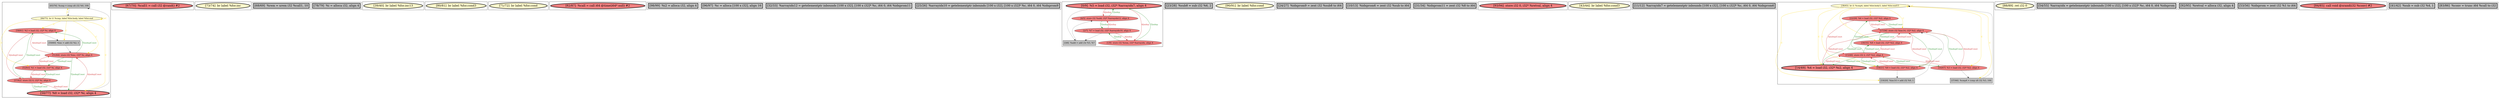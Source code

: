 
digraph G {





subgraph cluster27 {


node176 [fillcolor=grey,label="[65/76]  %cmp = icmp ult i32 %0, 100",shape=rectangle,style=filled ]
node171 [fillcolor=lightcoral,label="[51/64]  store i32 %inc, i32* %i, align 4",shape=ellipse,style=filled ]
node170 [fillcolor=lemonchiffon,label="[66/75]  br i1 %cmp, label %for.body, label %for.end",shape=ellipse,style=filled ]
node177 [fillcolor=lightcoral,label="[52/63]  %1 = load i32, i32* %i, align 4",shape=ellipse,style=filled ]
node172 [fillcolor=grey,label="[59/60]  %inc = add i32 %2, 1",shape=rectangle,style=filled ]
node173 [penwidth=3.0,fontsize=20,fillcolor=lightcoral,label="[50/77]  %0 = load i32, i32* %i, align 4",shape=ellipse,style=filled ]
node174 [fillcolor=lightcoral,label="[58/61]  %2 = load i32, i32* %i, align 4",shape=ellipse,style=filled ]
node175 [fillcolor=lightcoral,label="[57/62]  store i32 0, i32* %i, align 4",shape=ellipse,style=filled ]

node172->node171 [style=solid,color=black,label="",penwidth=0.5,fontcolor=black ]
node170->node177 [style=solid,color=gold,label="C",penwidth=1.0,fontcolor=gold ]
node177->node175 [style=solid,color=firebrick3,label="A|indep|Const",penwidth=1.0,fontcolor=firebrick3 ]
node171->node174 [style=solid,color=forestgreen,label="T|indep|Const",penwidth=1.0,fontcolor=forestgreen ]
node170->node173 [style=solid,color=gold,label="C",penwidth=1.0,fontcolor=gold ]
node175->node174 [style=solid,color=forestgreen,label="T|indep|Const",penwidth=1.0,fontcolor=forestgreen ]
node171->node177 [style=solid,color=forestgreen,label="T|indep|Const",penwidth=1.0,fontcolor=forestgreen ]
node174->node175 [style=solid,color=firebrick3,label="A|indep|Const",penwidth=1.0,fontcolor=firebrick3 ]
node170->node176 [style=solid,color=gold,label="C",penwidth=1.0,fontcolor=gold ]
node174->node171 [style=solid,color=firebrick3,label="A|indep|Const",penwidth=1.0,fontcolor=firebrick3 ]
node176->node170 [style=solid,color=black,label="",penwidth=0.5,fontcolor=black ]
node174->node172 [style=solid,color=black,label="",penwidth=0.5,fontcolor=black ]
node173->node171 [style=solid,color=firebrick3,label="A|indep|Const",penwidth=1.0,fontcolor=firebrick3 ]
node171->node173 [style=solid,color=forestgreen,label="T|indep|Const",penwidth=1.0,fontcolor=forestgreen ]
node170->node174 [style=solid,color=gold,label="C",penwidth=1.0,fontcolor=gold ]
node177->node171 [style=solid,color=firebrick3,label="A|indep|Const",penwidth=1.0,fontcolor=firebrick3 ]
node175->node177 [style=solid,color=forestgreen,label="T|indep|Const",penwidth=1.0,fontcolor=forestgreen ]
node173->node175 [style=solid,color=firebrick3,label="A|indep|Const",penwidth=1.0,fontcolor=firebrick3 ]
node170->node170 [style=solid,color=gold,label="C",penwidth=1.0,fontcolor=gold ]
node170->node172 [style=solid,color=gold,label="C",penwidth=1.0,fontcolor=gold ]
node173->node176 [style=solid,color=black,label="",penwidth=0.5,fontcolor=black ]
node175->node173 [style=solid,color=forestgreen,label="T|indep|Const",penwidth=1.0,fontcolor=forestgreen ]
node170->node171 [style=solid,color=gold,label="C",penwidth=1.0,fontcolor=gold ]


}

subgraph cluster28 {


node178 [penwidth=3.0,fontsize=20,fillcolor=lightcoral,label="[67/70]  %call1 = call i32 @rand() #2",shape=ellipse,style=filled ]



}

subgraph cluster26 {


node169 [penwidth=3.0,fontsize=20,fillcolor=lemonchiffon,label="[73/74]  br label %for.inc",shape=ellipse,style=filled ]



}

subgraph cluster29 {


node179 [penwidth=3.0,fontsize=20,fillcolor=grey,label="[68/69]  %rem = urem i32 %call1, 10",shape=rectangle,style=filled ]



}

subgraph cluster25 {


node168 [penwidth=3.0,fontsize=20,fillcolor=grey,label="[78/79]  %i = alloca i32, align 4",shape=rectangle,style=filled ]



}

subgraph cluster24 {


node167 [penwidth=3.0,fontsize=20,fillcolor=lemonchiffon,label="[39/40]  br label %for.inc13",shape=ellipse,style=filled ]



}

subgraph cluster22 {


node165 [penwidth=3.0,fontsize=20,fillcolor=lemonchiffon,label="[80/81]  br label %for.cond3",shape=ellipse,style=filled ]



}

subgraph cluster20 {


node163 [penwidth=3.0,fontsize=20,fillcolor=lemonchiffon,label="[71/72]  br label %for.cond",shape=ellipse,style=filled ]



}

subgraph cluster18 {


node161 [penwidth=3.0,fontsize=20,fillcolor=lightcoral,label="[82/87]  %call = call i64 @time(i64* null) #2",shape=ellipse,style=filled ]



}

subgraph cluster16 {


node159 [penwidth=3.0,fontsize=20,fillcolor=grey,label="[98/99]  %i2 = alloca i32, align 4",shape=rectangle,style=filled ]



}

subgraph cluster17 {


node160 [penwidth=3.0,fontsize=20,fillcolor=grey,label="[96/97]  %c = alloca [100 x i32], align 16",shape=rectangle,style=filled ]



}

subgraph cluster4 {


node138 [penwidth=3.0,fontsize=20,fillcolor=grey,label="[32/33]  %arrayidx12 = getelementptr inbounds [100 x i32], [100 x i32]* %c, i64 0, i64 %idxprom11",shape=rectangle,style=filled ]



}

subgraph cluster3 {


node137 [penwidth=3.0,fontsize=20,fillcolor=grey,label="[25/26]  %arrayidx10 = getelementptr inbounds [100 x i32], [100 x i32]* %c, i64 0, i64 %idxprom9",shape=rectangle,style=filled ]



}

subgraph cluster2 {


node135 [penwidth=3.0,fontsize=20,fillcolor=lightcoral,label="[0/9]  %5 = load i32, i32* %arrayidx7, align 4",shape=ellipse,style=filled ]
node134 [fillcolor=lightcoral,label="[4/5]  store i32 %add, i32* %arrayidx12, align 4",shape=ellipse,style=filled ]
node132 [fillcolor=grey,label="[3/6]  %add = add i32 %5, %7",shape=rectangle,style=filled ]
node136 [fillcolor=lightcoral,label="[1/8]  store i32 %rem, i32* %arrayidx, align 4",shape=ellipse,style=filled ]
node133 [fillcolor=lightcoral,label="[2/7]  %7 = load i32, i32* %arrayidx10, align 4",shape=ellipse,style=filled ]

node136->node133 [style=solid,color=forestgreen,label="T|indep",penwidth=1.0,fontcolor=forestgreen ]
node134->node133 [style=solid,color=forestgreen,label="T|indep",penwidth=1.0,fontcolor=forestgreen ]
node133->node134 [style=solid,color=firebrick3,label="A|indep",penwidth=1.0,fontcolor=firebrick3 ]
node132->node134 [style=solid,color=black,label="",penwidth=0.5,fontcolor=black ]
node135->node136 [style=solid,color=firebrick3,label="A|indep",penwidth=1.0,fontcolor=firebrick3 ]
node135->node132 [style=solid,color=black,label="",penwidth=0.5,fontcolor=black ]
node133->node132 [style=solid,color=black,label="",penwidth=0.5,fontcolor=black ]
node136->node135 [style=solid,color=forestgreen,label="T|indep",penwidth=1.0,fontcolor=forestgreen ]
node133->node136 [style=solid,color=firebrick3,label="A|indep",penwidth=1.0,fontcolor=firebrick3 ]
node135->node134 [style=solid,color=firebrick3,label="A|indep",penwidth=1.0,fontcolor=firebrick3 ]
node134->node135 [style=solid,color=forestgreen,label="T|indep",penwidth=1.0,fontcolor=forestgreen ]


}

subgraph cluster1 {


node131 [penwidth=3.0,fontsize=20,fillcolor=grey,label="[23/28]  %sub8 = sub i32 %6, 2",shape=rectangle,style=filled ]



}

subgraph cluster12 {


node155 [penwidth=3.0,fontsize=20,fillcolor=lemonchiffon,label="[90/91]  br label %for.cond",shape=ellipse,style=filled ]



}

subgraph cluster5 {


node139 [penwidth=3.0,fontsize=20,fillcolor=grey,label="[24/27]  %idxprom9 = zext i32 %sub8 to i64",shape=rectangle,style=filled ]



}

subgraph cluster0 {


node130 [penwidth=3.0,fontsize=20,fillcolor=grey,label="[10/13]  %idxprom6 = zext i32 %sub to i64",shape=rectangle,style=filled ]



}

subgraph cluster6 {


node140 [penwidth=3.0,fontsize=20,fillcolor=grey,label="[31/34]  %idxprom11 = zext i32 %8 to i64",shape=rectangle,style=filled ]



}

subgraph cluster14 {


node157 [penwidth=3.0,fontsize=20,fillcolor=lightcoral,label="[93/94]  store i32 0, i32* %retval, align 4",shape=ellipse,style=filled ]



}

subgraph cluster7 {


node141 [penwidth=3.0,fontsize=20,fillcolor=lemonchiffon,label="[43/44]  br label %for.cond3",shape=ellipse,style=filled ]



}

subgraph cluster23 {


node166 [penwidth=3.0,fontsize=20,fillcolor=grey,label="[11/12]  %arrayidx7 = getelementptr inbounds [100 x i32], [100 x i32]* %c, i64 0, i64 %idxprom6",shape=rectangle,style=filled ]



}

subgraph cluster8 {


node151 [fillcolor=lemonchiffon,label="[38/45]  br i1 %cmp4, label %for.body5, label %for.end15",shape=ellipse,style=filled ]
node150 [fillcolor=lightcoral,label="[22/29]  %6 = load i32, i32* %i2, align 4",shape=ellipse,style=filled ]
node149 [penwidth=3.0,fontsize=20,fillcolor=lightcoral,label="[14/49]  %4 = load i32, i32* %i2, align 4",shape=ellipse,style=filled ]
node143 [fillcolor=grey,label="[19/20]  %inc14 = add i32 %9, 1",shape=rectangle,style=filled ]
node146 [fillcolor=lightcoral,label="[17/36]  store i32 %inc14, i32* %i2, align 4",shape=ellipse,style=filled ]
node142 [fillcolor=lightcoral,label="[18/21]  %9 = load i32, i32* %i2, align 4",shape=ellipse,style=filled ]
node144 [fillcolor=lightcoral,label="[16/47]  %3 = load i32, i32* %i2, align 4",shape=ellipse,style=filled ]
node148 [fillcolor=lightcoral,label="[30/35]  %8 = load i32, i32* %i2, align 4",shape=ellipse,style=filled ]
node145 [fillcolor=lightcoral,label="[15/48]  store i32 2, i32* %i2, align 4",shape=ellipse,style=filled ]
node147 [fillcolor=grey,label="[37/46]  %cmp4 = icmp ult i32 %3, 100",shape=rectangle,style=filled ]

node146->node149 [style=solid,color=forestgreen,label="T|indep|Const",penwidth=1.0,fontcolor=forestgreen ]
node149->node146 [style=solid,color=firebrick3,label="A|indep|Const",penwidth=1.0,fontcolor=firebrick3 ]
node146->node148 [style=solid,color=forestgreen,label="T|indep|Const",penwidth=1.0,fontcolor=forestgreen ]
node150->node145 [style=solid,color=firebrick3,label="A|indep|Const",penwidth=1.0,fontcolor=firebrick3 ]
node149->node145 [style=solid,color=firebrick3,label="A|indep|Const",penwidth=1.0,fontcolor=firebrick3 ]
node145->node148 [style=solid,color=forestgreen,label="T|indep|Const",penwidth=1.0,fontcolor=forestgreen ]
node144->node147 [style=solid,color=black,label="",penwidth=0.5,fontcolor=black ]
node144->node145 [style=solid,color=firebrick3,label="A|indep|Const",penwidth=1.0,fontcolor=firebrick3 ]
node148->node145 [style=solid,color=firebrick3,label="A|indep|Const",penwidth=1.0,fontcolor=firebrick3 ]
node145->node144 [style=solid,color=forestgreen,label="T|indep|Const",penwidth=1.0,fontcolor=forestgreen ]
node145->node142 [style=solid,color=forestgreen,label="T|indep|Const",penwidth=1.0,fontcolor=forestgreen ]
node146->node144 [style=solid,color=forestgreen,label="T|indep|Const",penwidth=1.0,fontcolor=forestgreen ]
node144->node146 [style=solid,color=firebrick3,label="A|indep|Const",penwidth=1.0,fontcolor=firebrick3 ]
node151->node146 [style=solid,color=gold,label="C",penwidth=1.0,fontcolor=gold ]
node151->node143 [style=solid,color=gold,label="C",penwidth=1.0,fontcolor=gold ]
node145->node149 [style=solid,color=forestgreen,label="T|indep|Const",penwidth=1.0,fontcolor=forestgreen ]
node151->node148 [style=solid,color=gold,label="C",penwidth=1.0,fontcolor=gold ]
node146->node142 [style=solid,color=forestgreen,label="T|indep|Const",penwidth=1.0,fontcolor=forestgreen ]
node151->node151 [style=solid,color=gold,label="C",penwidth=1.0,fontcolor=gold ]
node151->node150 [style=solid,color=gold,label="C",penwidth=1.0,fontcolor=gold ]
node151->node144 [style=solid,color=gold,label="C",penwidth=1.0,fontcolor=gold ]
node150->node146 [style=solid,color=firebrick3,label="A|indep|Const",penwidth=1.0,fontcolor=firebrick3 ]
node151->node142 [style=solid,color=gold,label="C",penwidth=1.0,fontcolor=gold ]
node142->node145 [style=solid,color=firebrick3,label="A|indep|Const",penwidth=1.0,fontcolor=firebrick3 ]
node151->node147 [style=solid,color=gold,label="C",penwidth=1.0,fontcolor=gold ]
node148->node146 [style=solid,color=firebrick3,label="A|indep|Const",penwidth=1.0,fontcolor=firebrick3 ]
node145->node150 [style=solid,color=forestgreen,label="T|indep|Const",penwidth=1.0,fontcolor=forestgreen ]
node147->node151 [style=solid,color=black,label="",penwidth=0.5,fontcolor=black ]
node151->node149 [style=solid,color=gold,label="C",penwidth=1.0,fontcolor=gold ]
node142->node143 [style=solid,color=black,label="",penwidth=0.5,fontcolor=black ]
node146->node150 [style=solid,color=forestgreen,label="T|indep|Const",penwidth=1.0,fontcolor=forestgreen ]
node143->node146 [style=solid,color=black,label="",penwidth=0.5,fontcolor=black ]
node142->node146 [style=solid,color=firebrick3,label="A|indep|Const",penwidth=1.0,fontcolor=firebrick3 ]


}

subgraph cluster21 {


node164 [penwidth=3.0,fontsize=20,fillcolor=lemonchiffon,label="[88/89]  ret i32 0",shape=ellipse,style=filled ]



}

subgraph cluster9 {


node152 [penwidth=3.0,fontsize=20,fillcolor=grey,label="[54/55]  %arrayidx = getelementptr inbounds [100 x i32], [100 x i32]* %c, i64 0, i64 %idxprom",shape=rectangle,style=filled ]



}

subgraph cluster19 {


node162 [penwidth=3.0,fontsize=20,fillcolor=grey,label="[92/95]  %retval = alloca i32, align 4",shape=rectangle,style=filled ]



}

subgraph cluster10 {


node153 [penwidth=3.0,fontsize=20,fillcolor=grey,label="[53/56]  %idxprom = zext i32 %1 to i64",shape=rectangle,style=filled ]



}

subgraph cluster11 {


node154 [penwidth=3.0,fontsize=20,fillcolor=lightcoral,label="[84/85]  call void @srand(i32 %conv) #2",shape=ellipse,style=filled ]



}

subgraph cluster13 {


node156 [penwidth=3.0,fontsize=20,fillcolor=grey,label="[41/42]  %sub = sub i32 %4, 1",shape=rectangle,style=filled ]



}

subgraph cluster15 {


node158 [penwidth=3.0,fontsize=20,fillcolor=grey,label="[83/86]  %conv = trunc i64 %call to i32",shape=rectangle,style=filled ]



}

}
